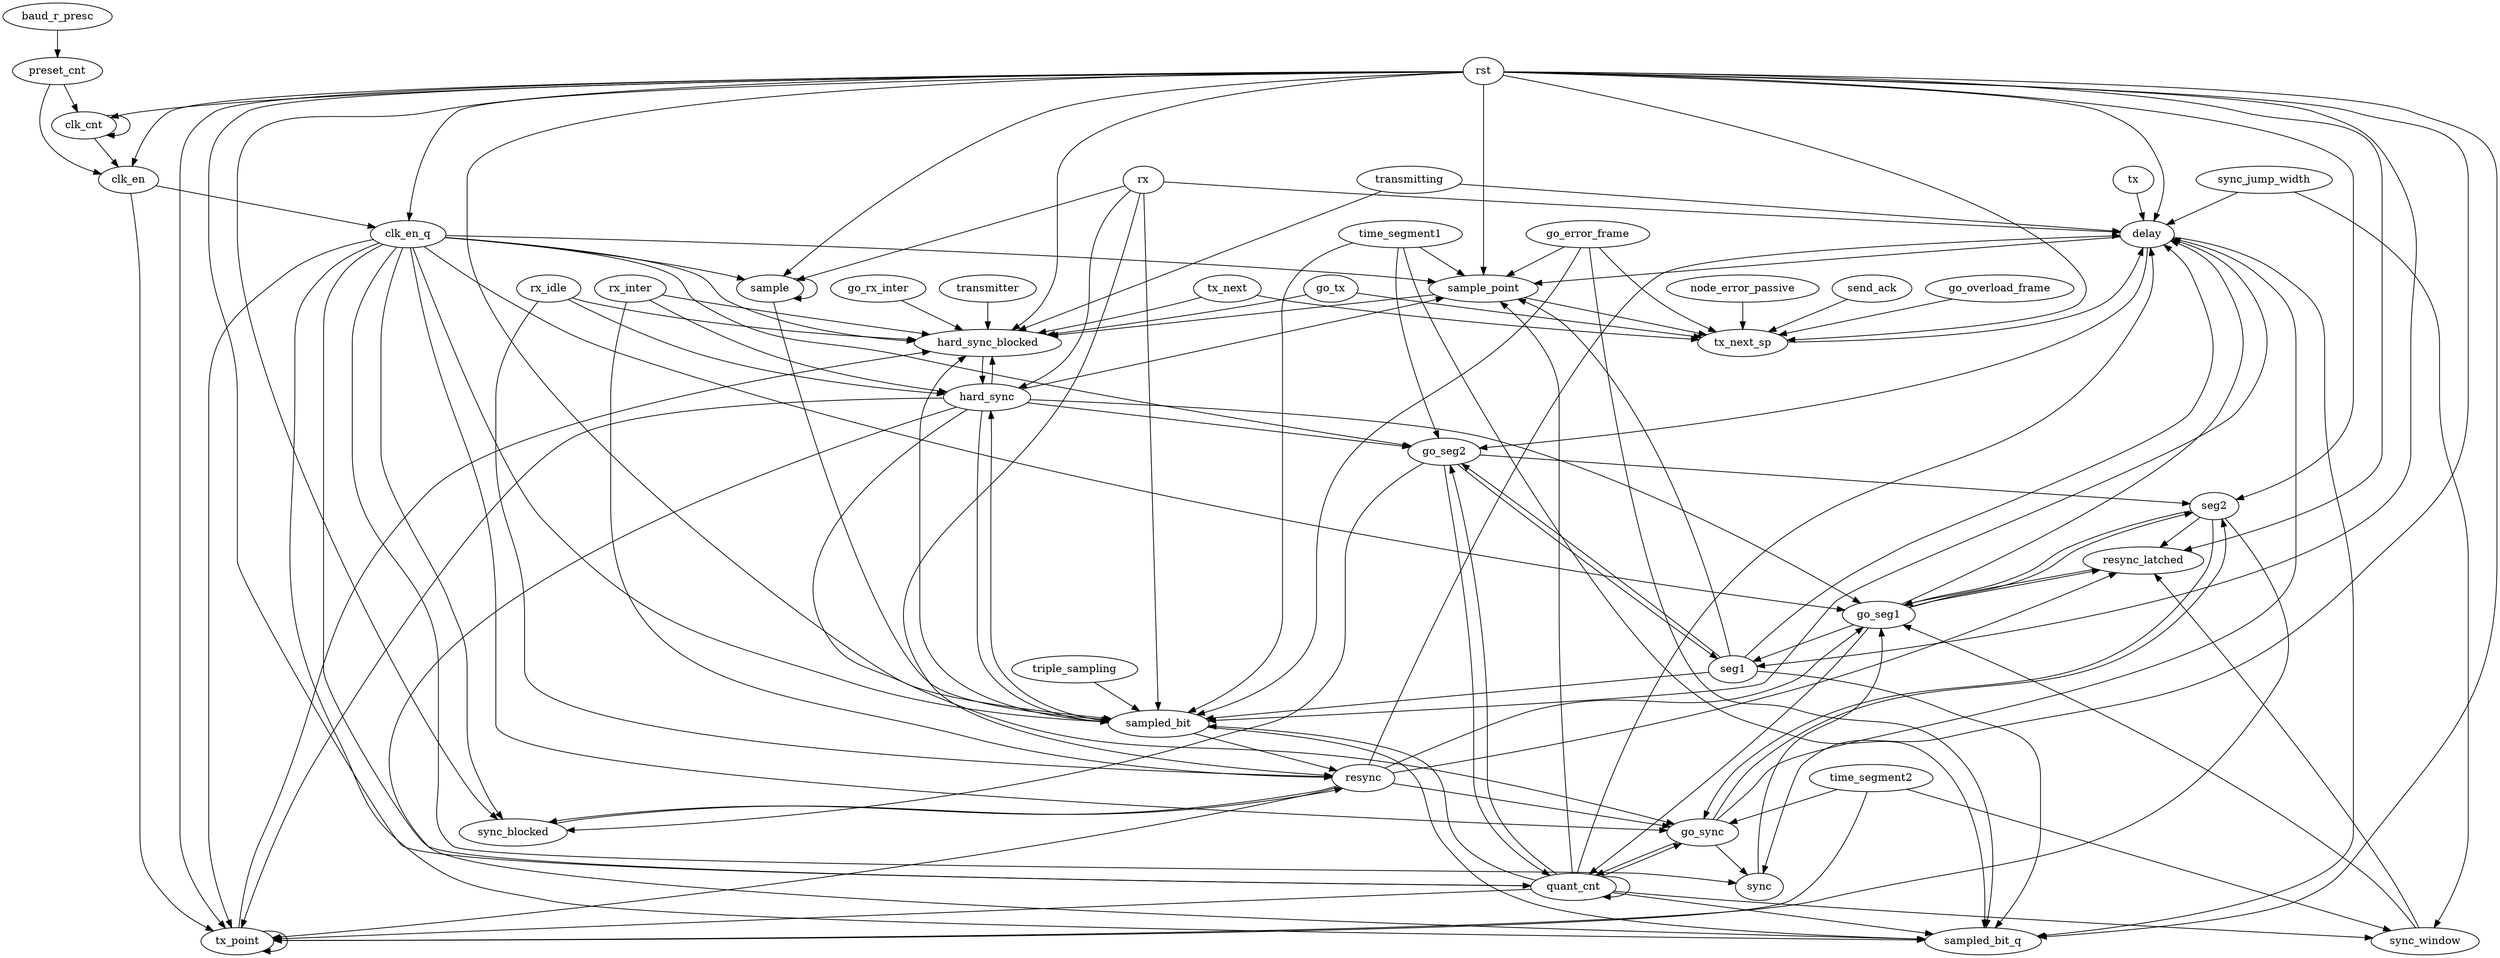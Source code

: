 digraph "" {
	transmitting -> delay	 [weight=4.0];
	transmitting -> hard_sync_blocked	 [weight=2.0];
	seg2 -> resync_latched	 [weight=2.0];
	seg2 -> go_seg1	 [weight=1.0];
	seg2 -> tx_point	 [weight=1.0];
	seg2 -> go_sync	 [weight=1.0];
	preset_cnt -> clk_cnt	 [weight=2.0];
	preset_cnt -> clk_en	 [weight=2.0];
	time_segment2 -> tx_point	 [weight=1.0];
	time_segment2 -> go_sync	 [weight=1.0];
	time_segment2 -> sync_window	 [weight=1.0];
	sync -> go_seg1	 [weight=1.0];
	go_error_frame -> sample_point	 [weight=4.0];
	go_error_frame -> sampled_bit	 [weight=2.0];
	go_error_frame -> sampled_bit_q	 [weight=3.0];
	go_error_frame -> tx_next_sp	 [weight=5.0];
	sample -> sample	 [weight=1.0];
	sample -> sampled_bit	 [weight=1.0];
	resync -> resync_latched	 [weight=2.0];
	resync -> go_seg1	 [weight=1.0];
	resync -> delay	 [weight=2.0];
	resync -> tx_point	 [weight=1.0];
	resync -> sync_blocked	 [weight=2.0];
	resync -> go_sync	 [weight=1.0];
	tx_next -> tx_next_sp	 [weight=1.0];
	tx_next -> hard_sync_blocked	 [weight=2.0];
	resync_latched -> go_seg1	 [weight=1.0];
	tx -> delay	 [weight=2.0];
	go_tx -> tx_next_sp	 [weight=3.0];
	go_tx -> hard_sync_blocked	 [weight=2.0];
	sample_point -> tx_next_sp	 [weight=1.0];
	sample_point -> hard_sync_blocked	 [weight=1.0];
	go_rx_inter -> hard_sync_blocked	 [weight=1.0];
	rx -> sample	 [weight=1.0];
	rx -> resync	 [weight=1.0];
	rx -> delay	 [weight=2.0];
	rx -> sampled_bit	 [weight=3.0];
	rx -> hard_sync	 [weight=1.0];
	go_seg2 -> seg2	 [weight=2.0];
	go_seg2 -> quant_cnt	 [weight=2.0];
	go_seg2 -> seg1	 [weight=1.0];
	go_seg2 -> sync_blocked	 [weight=1.0];
	go_seg1 -> seg2	 [weight=1.0];
	go_seg1 -> resync_latched	 [weight=1.0];
	go_seg1 -> delay	 [weight=1.0];
	go_seg1 -> quant_cnt	 [weight=2.0];
	go_seg1 -> seg1	 [weight=2.0];
	delay -> sample_point	 [weight=2.0];
	delay -> go_seg2	 [weight=1.0];
	delay -> sampled_bit	 [weight=2.0];
	delay -> sampled_bit_q	 [weight=2.0];
	sampled_bit -> resync	 [weight=1.0];
	sampled_bit -> sampled_bit_q	 [weight=2.0];
	sampled_bit -> hard_sync_blocked	 [weight=1.0];
	sampled_bit -> hard_sync	 [weight=1.0];
	clk_cnt -> clk_cnt	 [weight=3.0];
	clk_cnt -> clk_en	 [weight=2.0];
	quant_cnt -> sample_point	 [weight=2.0];
	quant_cnt -> go_seg2	 [weight=1.0];
	quant_cnt -> delay	 [weight=1.0];
	quant_cnt -> sampled_bit	 [weight=2.0];
	quant_cnt -> sampled_bit_q	 [weight=2.0];
	quant_cnt -> quant_cnt	 [weight=1.0];
	quant_cnt -> tx_point	 [weight=1.0];
	quant_cnt -> go_sync	 [weight=1.0];
	quant_cnt -> sync_window	 [weight=1.0];
	clk_en_q -> sync	 [weight=1.0];
	clk_en_q -> sample	 [weight=1.0];
	clk_en_q -> sample_point	 [weight=3.0];
	clk_en_q -> go_seg2	 [weight=1.0];
	clk_en_q -> go_seg1	 [weight=1.0];
	clk_en_q -> sampled_bit	 [weight=2.0];
	clk_en_q -> sampled_bit_q	 [weight=2.0];
	clk_en_q -> quant_cnt	 [weight=1.0];
	clk_en_q -> hard_sync_blocked	 [weight=2.0];
	clk_en_q -> tx_point	 [weight=1.0];
	clk_en_q -> sync_blocked	 [weight=2.0];
	clk_en_q -> go_sync	 [weight=1.0];
	tx_next_sp -> delay	 [weight=2.0];
	hard_sync_blocked -> hard_sync	 [weight=1.0];
	time_segment1 -> sample_point	 [weight=2.0];
	time_segment1 -> go_seg2	 [weight=1.0];
	time_segment1 -> sampled_bit	 [weight=2.0];
	time_segment1 -> sampled_bit_q	 [weight=2.0];
	rst -> seg2	 [weight=3.0];
	rst -> sync	 [weight=2.0];
	rst -> sample	 [weight=2.0];
	rst -> resync_latched	 [weight=3.0];
	rst -> sample_point	 [weight=5.0];
	rst -> delay	 [weight=3.0];
	rst -> sampled_bit	 [weight=3.0];
	rst -> clk_cnt	 [weight=3.0];
	rst -> sampled_bit_q	 [weight=4.0];
	rst -> quant_cnt	 [weight=3.0];
	rst -> clk_en_q	 [weight=2.0];
	rst -> tx_next_sp	 [weight=4.0];
	rst -> hard_sync_blocked	 [weight=3.0];
	rst -> tx_point	 [weight=2.0];
	rst -> clk_en	 [weight=3.0];
	rst -> seg1	 [weight=3.0];
	rst -> sync_blocked	 [weight=3.0];
	sync_jump_width -> delay	 [weight=1.0];
	sync_jump_width -> sync_window	 [weight=1.0];
	tx_point -> hard_sync_blocked	 [weight=2.0];
	tx_point -> tx_point	 [weight=1.0];
	clk_en -> clk_en_q	 [weight=1.0];
	clk_en -> tx_point	 [weight=1.0];
	baud_r_presc -> preset_cnt	 [weight=1.0];
	transmitter -> hard_sync_blocked	 [weight=2.0];
	seg1 -> sample_point	 [weight=2.0];
	seg1 -> go_seg2	 [weight=1.0];
	seg1 -> delay	 [weight=2.0];
	seg1 -> sampled_bit	 [weight=2.0];
	seg1 -> sampled_bit_q	 [weight=2.0];
	rx_inter -> resync	 [weight=1.0];
	rx_inter -> hard_sync_blocked	 [weight=1.0];
	rx_inter -> hard_sync	 [weight=1.0];
	sync_blocked -> resync	 [weight=1.0];
	go_sync -> seg2	 [weight=1.0];
	go_sync -> sync	 [weight=1.0];
	go_sync -> delay	 [weight=1.0];
	go_sync -> quant_cnt	 [weight=2.0];
	go_overload_frame -> tx_next_sp	 [weight=3.0];
	hard_sync -> sample_point	 [weight=3.0];
	hard_sync -> go_seg2	 [weight=1.0];
	hard_sync -> go_seg1	 [weight=1.0];
	hard_sync -> sampled_bit	 [weight=2.0];
	hard_sync -> sampled_bit_q	 [weight=2.0];
	hard_sync -> hard_sync_blocked	 [weight=2.0];
	hard_sync -> tx_point	 [weight=1.0];
	hard_sync -> go_sync	 [weight=1.0];
	node_error_passive -> tx_next_sp	 [weight=5.0];
	send_ack -> tx_next_sp	 [weight=3.0];
	triple_sampling -> sampled_bit	 [weight=2.0];
	rx_idle -> resync	 [weight=1.0];
	rx_idle -> hard_sync_blocked	 [weight=1.0];
	rx_idle -> hard_sync	 [weight=1.0];
	sync_window -> resync_latched	 [weight=2.0];
	sync_window -> go_seg1	 [weight=1.0];
}
